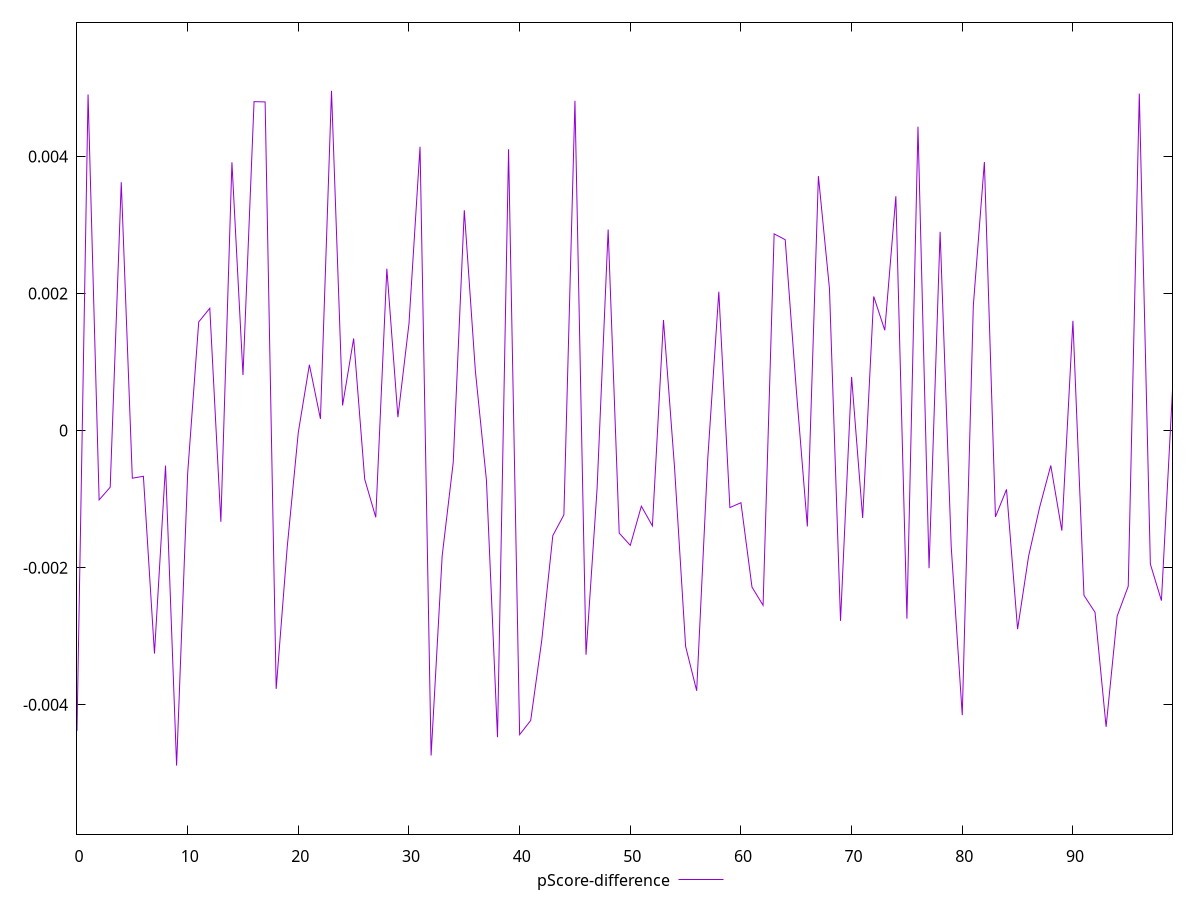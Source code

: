 reset

$pScoreDifference <<EOF
0 -0.004381851820860261
1 0.004905209122616938
2 -0.0010113930162143348
3 -0.0008265230418693648
4 0.0036243597362350943
5 -0.0006949615872486881
6 -0.0006668255726774985
7 -0.0032543310906003597
8 -0.0005114027859497439
9 -0.00488922523985813
10 -0.0006253660496609026
11 0.0015850912575121612
12 0.0017857309807585153
13 -0.001330854192199471
14 0.003915472912535467
15 0.0008109035206057547
16 0.004800558062039606
17 0.004796843738989809
18 -0.0037702246652849825
19 -0.0016956776226557668
20 -0.00002492232096296121
21 0.0009609758738384766
22 0.00017084726242933002
23 0.0049587127517634055
24 0.00036681032177010575
25 0.001344178330493051
26 -0.0007088932561726269
27 -0.0012655352427388689
28 0.0023625773365191227
29 0.00019589473617886988
30 0.0015595786438333814
31 0.00414279485186686
32 -0.004741845481684881
33 -0.001829593895668391
34 -0.00046444807692080925
35 0.0032162414914891357
36 0.0008716187845337897
37 -0.0007217954408615945
38 -0.004474783610895372
39 0.0041052974112214535
40 -0.004437039647942065
41 -0.004230339138813322
42 -0.0030617911320501845
43 -0.0015324829962154451
44 -0.00122926456170247
45 0.004812918215078232
46 -0.003271254444130678
47 -0.0008462212689184234
48 0.0029344248613454305
49 -0.001496961027386945
50 -0.0016749137254505886
51 -0.0011033600058638626
52 -0.0013908683033776459
53 0.0016137811369252297
54 -0.0005410661053949495
55 -0.003149465498843651
56 -0.0037968115422769566
57 -0.00041800857606943964
58 0.002026926124155004
59 -0.0011234579282856094
60 -0.001052455164925692
61 -0.002284849505775677
62 -0.0025497487074372938
63 0.0028712348625582473
64 0.002785607441183502
65 0.000601780791873785
66 -0.0013990042886986576
67 0.0037138659239368543
68 0.002072520285673618
69 -0.002776603433392699
70 0.0007834726758161326
71 -0.0012764770228670397
72 0.0019575270367312436
73 0.0014641882425178165
74 0.003420176478746484
75 -0.0027441284040462532
76 0.004435426752901428
77 -0.00200786222827376
78 0.002900723499937863
79 -0.0016874393198071935
80 -0.0041532551201681756
81 0.0018230155860409214
82 0.003919626721248015
83 -0.0012593408459617983
84 -0.0008578946171147184
85 -0.0028976343876058186
86 -0.0018301251895687098
87 -0.001114695046084524
88 -0.0005094813291274258
89 -0.0014599121118168412
90 0.0016024290604073066
91 -0.0024047368673769665
92 -0.00265243269298876
93 -0.004323184076817643
94 -0.0027063480459784683
95 -0.002271576028833433
96 0.004918109392246683
97 -0.0019482555390664125
98 -0.0024813366093145994
99 0.0005921536380175674
EOF

set key outside below
set xrange [0:99]
set yrange [-0.00588922523985813:0.0059587127517634056]
set trange [-0.00588922523985813:0.0059587127517634056]
set terminal svg size 640, 500 enhanced background rgb 'white'
set output "report_00013_2021-02-09T12-04-24.940Z/mainthread-work-breakdown/samples/pages+cached+noadtech+nomedia+nocss/pScore-difference/values.svg"

plot $pScoreDifference title "pScore-difference" with line

reset
